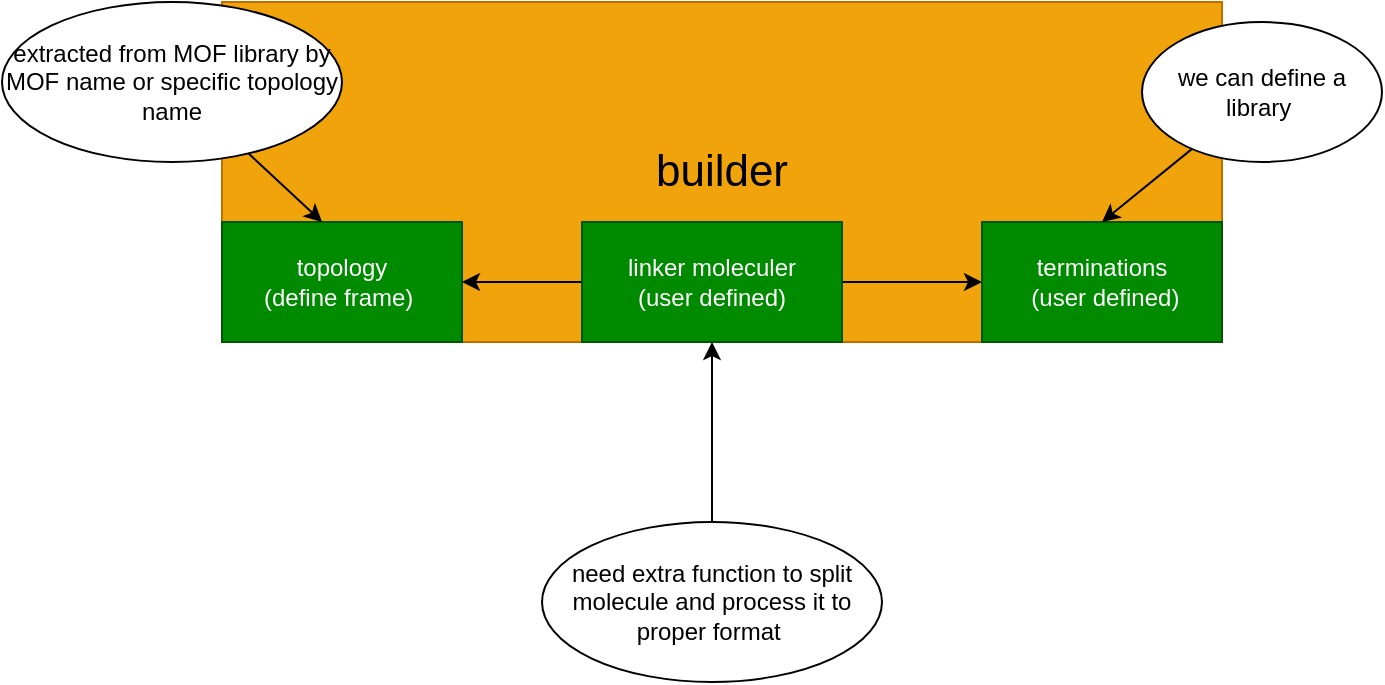 <mxfile>
    <diagram id="5E-F2uCwkw7uLw9f3rg0" name="Page-1">
        <mxGraphModel dx="1166" dy="719" grid="1" gridSize="10" guides="1" tooltips="1" connect="1" arrows="1" fold="1" page="1" pageScale="1" pageWidth="850" pageHeight="1100" math="0" shadow="0">
            <root>
                <mxCell id="0"/>
                <mxCell id="1" parent="0"/>
                <mxCell id="2" value="&lt;font style=&quot;font-size: 22px;&quot;&gt;builder&lt;/font&gt;" style="whiteSpace=wrap;html=1;fillColor=#f0a30a;fontColor=#000000;strokeColor=#BD7000;" vertex="1" parent="1">
                    <mxGeometry x="160" y="110" width="500" height="170" as="geometry"/>
                </mxCell>
                <mxCell id="15" style="edgeStyle=none;html=1;" edge="1" parent="1" source="3" target="2">
                    <mxGeometry relative="1" as="geometry"/>
                </mxCell>
                <mxCell id="3" value="topology&lt;br&gt;(define frame)&amp;nbsp;" style="whiteSpace=wrap;html=1;fillColor=#008a00;strokeColor=#005700;fontColor=#ffffff;" vertex="1" parent="1">
                    <mxGeometry x="160" y="220" width="120" height="60" as="geometry"/>
                </mxCell>
                <mxCell id="16" value="" style="edgeStyle=none;html=1;" edge="1" parent="1" source="4" target="3">
                    <mxGeometry relative="1" as="geometry"/>
                </mxCell>
                <mxCell id="17" value="" style="edgeStyle=none;html=1;" edge="1" parent="1" source="4" target="5">
                    <mxGeometry relative="1" as="geometry"/>
                </mxCell>
                <mxCell id="4" value="linker moleculer&lt;br&gt;(user defined)" style="whiteSpace=wrap;html=1;fillColor=#008a00;fontColor=#ffffff;strokeColor=#005700;" vertex="1" parent="1">
                    <mxGeometry x="340" y="220" width="130" height="60" as="geometry"/>
                </mxCell>
                <mxCell id="5" value="terminations&lt;br&gt;&amp;nbsp;(user defined)" style="whiteSpace=wrap;html=1;fillColor=#008a00;fontColor=#ffffff;strokeColor=#005700;" vertex="1" parent="1">
                    <mxGeometry x="540" y="220" width="120" height="60" as="geometry"/>
                </mxCell>
                <mxCell id="8" style="edgeStyle=none;html=1;entryX=0.417;entryY=0;entryDx=0;entryDy=0;entryPerimeter=0;" edge="1" parent="1" source="6" target="3">
                    <mxGeometry relative="1" as="geometry"/>
                </mxCell>
                <mxCell id="6" value="extracted from MOF library by MOF name or specific topology name" style="ellipse;whiteSpace=wrap;html=1;" vertex="1" parent="1">
                    <mxGeometry x="50" y="110" width="170" height="80" as="geometry"/>
                </mxCell>
                <mxCell id="11" style="edgeStyle=none;html=1;entryX=0.5;entryY=1;entryDx=0;entryDy=0;" edge="1" parent="1" source="10" target="4">
                    <mxGeometry relative="1" as="geometry"/>
                </mxCell>
                <mxCell id="10" value="need extra function to split molecule and process it to proper format&amp;nbsp;" style="ellipse;whiteSpace=wrap;html=1;" vertex="1" parent="1">
                    <mxGeometry x="320" y="370" width="170" height="80" as="geometry"/>
                </mxCell>
                <mxCell id="13" style="edgeStyle=none;html=1;entryX=0.5;entryY=0;entryDx=0;entryDy=0;" edge="1" parent="1" source="12" target="5">
                    <mxGeometry relative="1" as="geometry"/>
                </mxCell>
                <mxCell id="12" value="we can define a library&amp;nbsp;" style="ellipse;whiteSpace=wrap;html=1;" vertex="1" parent="1">
                    <mxGeometry x="620" y="120" width="120" height="70" as="geometry"/>
                </mxCell>
            </root>
        </mxGraphModel>
    </diagram>
</mxfile>